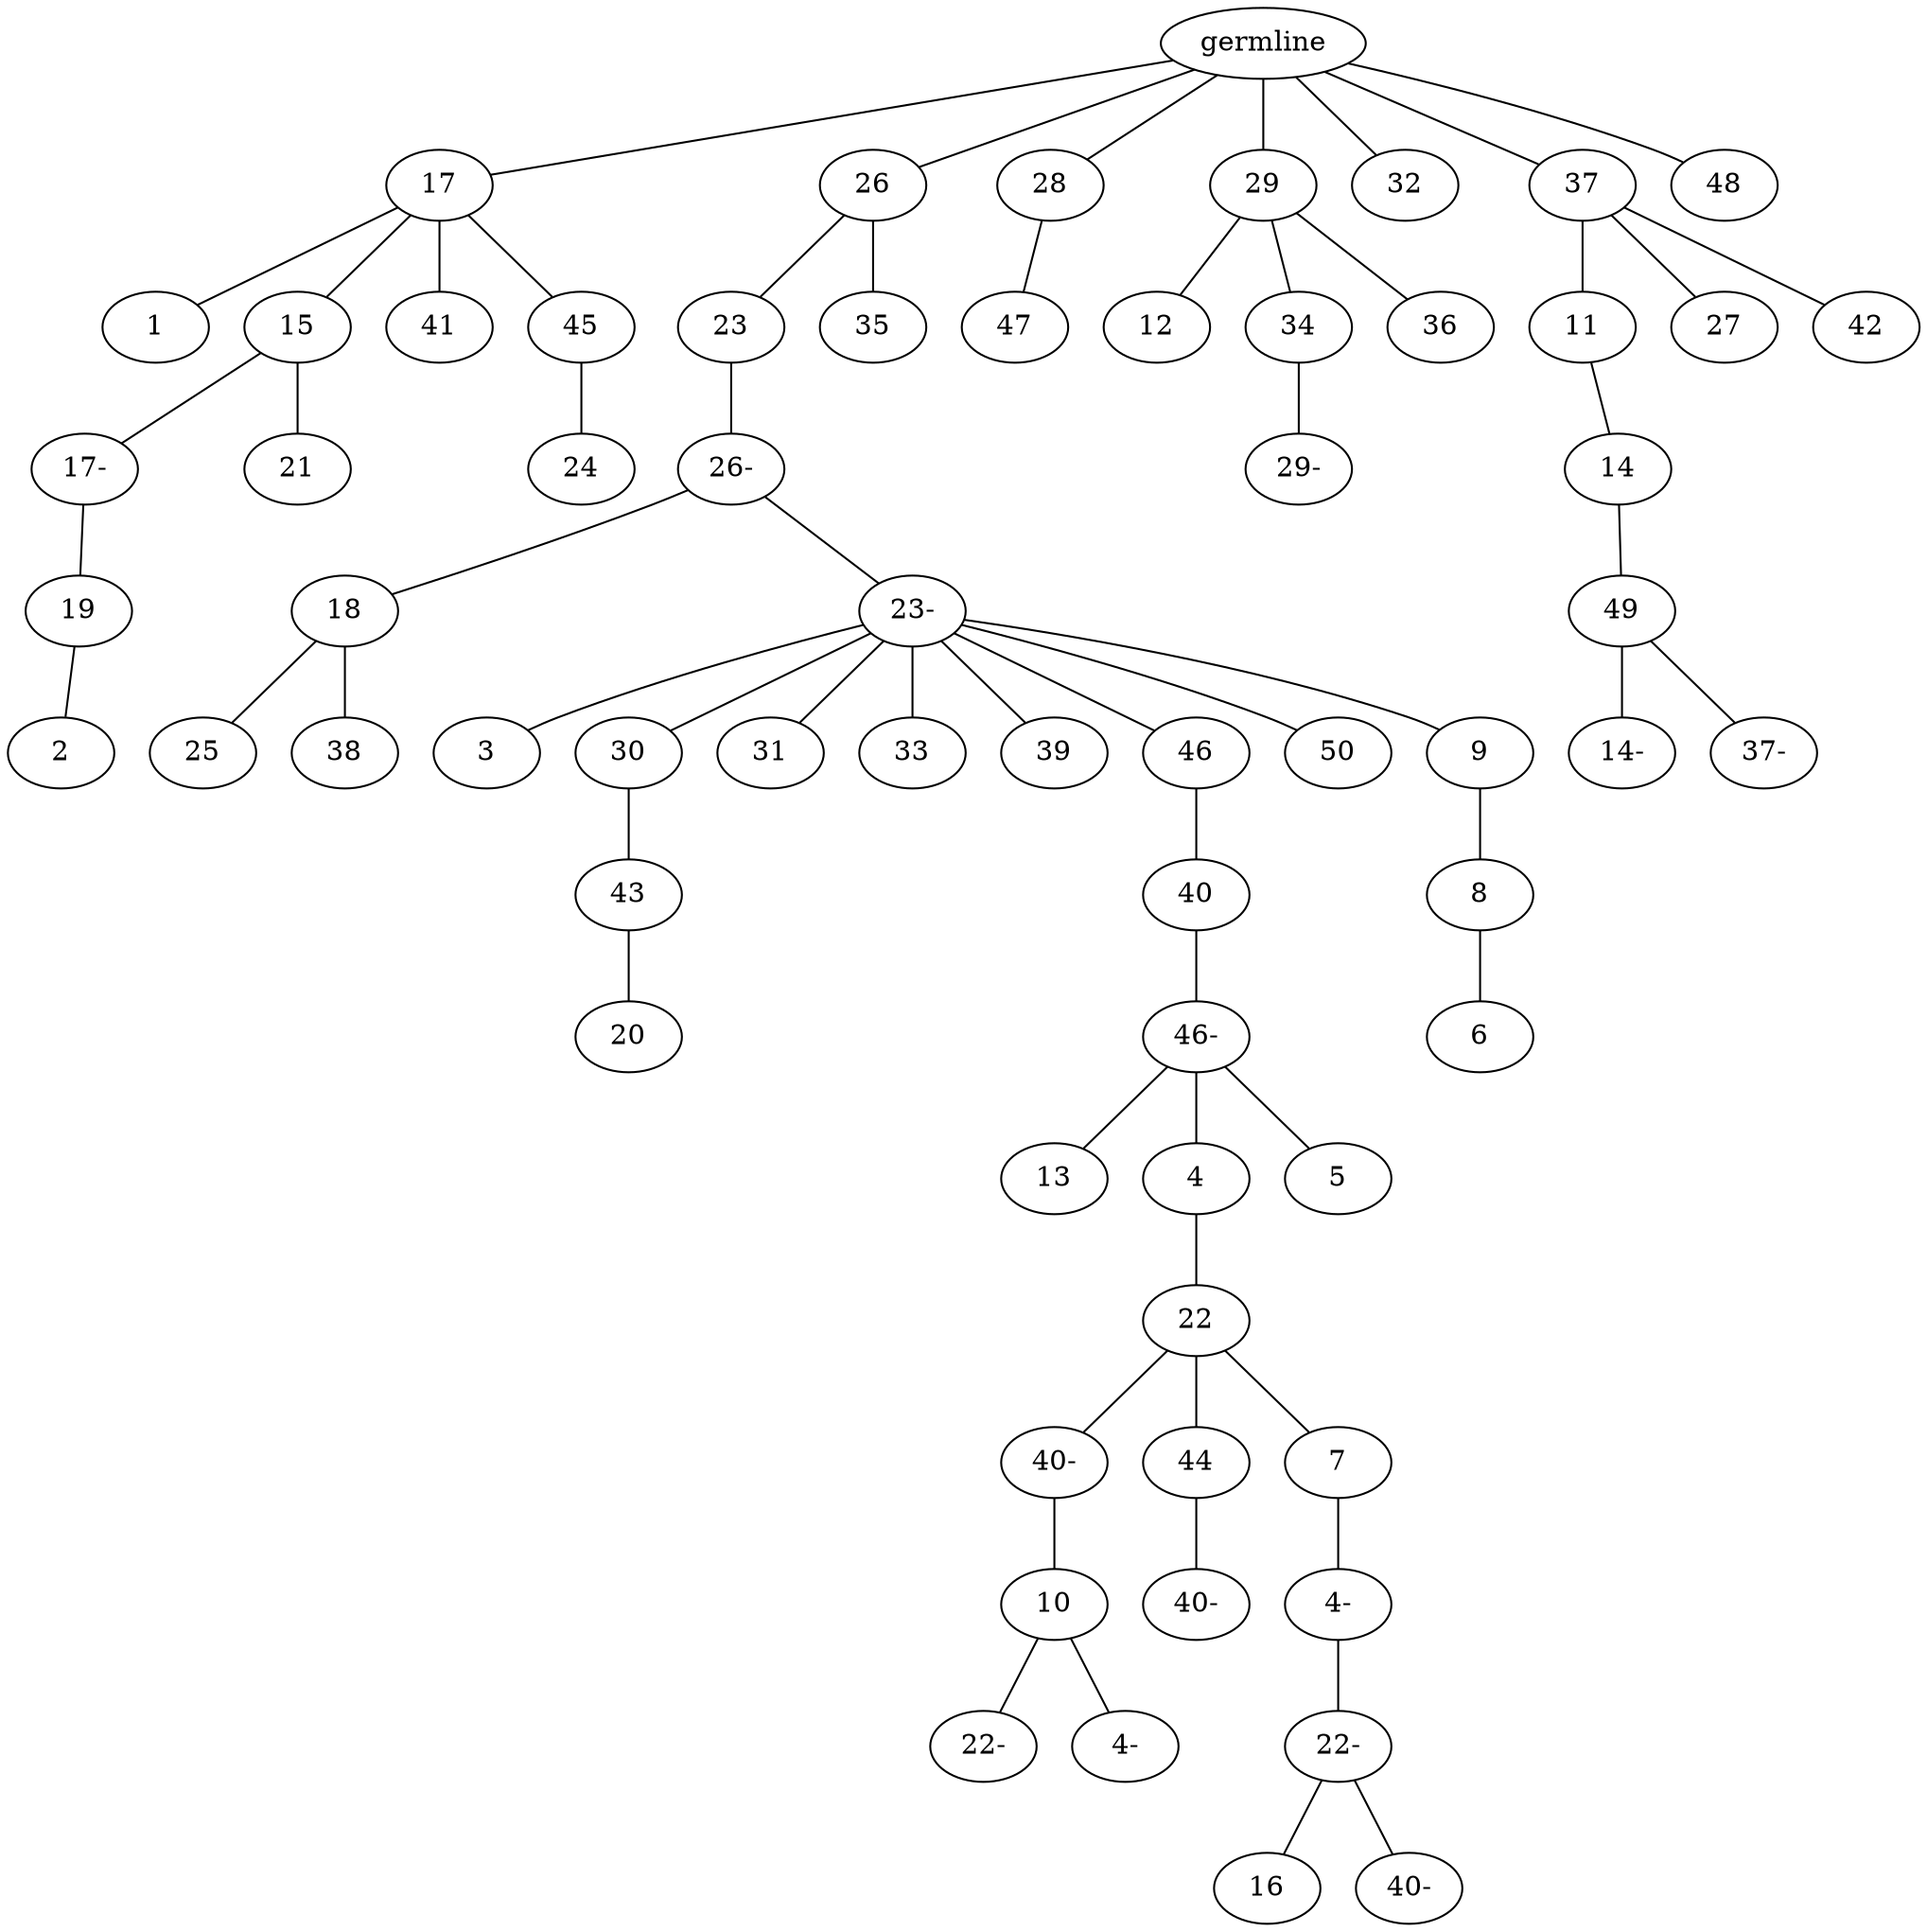 graph tree {
    "140449698248688" [label="germline"];
    "140449698928192" [label="17"];
    "140449698478544" [label="1"];
    "140449698479072" [label="15"];
    "140449698476480" [label="17-"];
    "140449698476528" [label="19"];
    "140449698478064" [label="2"];
    "140449698478880" [label="21"];
    "140449698478208" [label="41"];
    "140449698477920" [label="45"];
    "140449698478976" [label="24"];
    "140449698469440" [label="26"];
    "140449698479168" [label="23"];
    "140449698479840" [label="26-"];
    "140449698477392" [label="18"];
    "140449698541680" [label="25"];
    "140449698541824" [label="38"];
    "140449698542160" [label="23-"];
    "140449698543024" [label="3"];
    "140449698091120" [label="30"];
    "140449698091552" [label="43"];
    "140449698094288" [label="20"];
    "140449698093808" [label="31"];
    "140449698091792" [label="33"];
    "140449698094720" [label="39"];
    "140449698094336" [label="46"];
    "140449698094384" [label="40"];
    "140449698092512" [label="46-"];
    "140449698093520" [label="13"];
    "140449698093088" [label="4"];
    "140449698093664" [label="22"];
    "140449698091360" [label="40-"];
    "140449698091504" [label="10"];
    "140449698092752" [label="22-"];
    "140449698092224" [label="4-"];
    "140449698092608" [label="44"];
    "140449698094096" [label="40-"];
    "140449698092848" [label="7"];
    "140449698091456" [label="4-"];
    "140449698093904" [label="22-"];
    "140449698204976" [label="16"];
    "140449698094912" [label="40-"];
    "140449698094480" [label="5"];
    "140449698094960" [label="50"];
    "140449698094576" [label="9"];
    "140449698091312" [label="8"];
    "140449698091264" [label="6"];
    "140449698478640" [label="35"];
    "140449698469776" [label="28"];
    "140449698476768" [label="47"];
    "140449698471360" [label="29"];
    "140449698544272" [label="12"];
    "140449698545040" [label="34"];
    "140449698091408" [label="29-"];
    "140449698091888" [label="36"];
    "140449698478400" [label="32"];
    "140449698470880" [label="37"];
    "140449698478256" [label="11"];
    "140449698477632" [label="14"];
    "140449698477872" [label="49"];
    "140449698478016" [label="14-"];
    "140449698477968" [label="37-"];
    "140449698478496" [label="27"];
    "140449698478352" [label="42"];
    "140449698542352" [label="48"];
    "140449698248688" -- "140449698928192";
    "140449698248688" -- "140449698469440";
    "140449698248688" -- "140449698469776";
    "140449698248688" -- "140449698471360";
    "140449698248688" -- "140449698478400";
    "140449698248688" -- "140449698470880";
    "140449698248688" -- "140449698542352";
    "140449698928192" -- "140449698478544";
    "140449698928192" -- "140449698479072";
    "140449698928192" -- "140449698478208";
    "140449698928192" -- "140449698477920";
    "140449698479072" -- "140449698476480";
    "140449698479072" -- "140449698478880";
    "140449698476480" -- "140449698476528";
    "140449698476528" -- "140449698478064";
    "140449698477920" -- "140449698478976";
    "140449698469440" -- "140449698479168";
    "140449698469440" -- "140449698478640";
    "140449698479168" -- "140449698479840";
    "140449698479840" -- "140449698477392";
    "140449698479840" -- "140449698542160";
    "140449698477392" -- "140449698541680";
    "140449698477392" -- "140449698541824";
    "140449698542160" -- "140449698543024";
    "140449698542160" -- "140449698091120";
    "140449698542160" -- "140449698093808";
    "140449698542160" -- "140449698091792";
    "140449698542160" -- "140449698094720";
    "140449698542160" -- "140449698094336";
    "140449698542160" -- "140449698094960";
    "140449698542160" -- "140449698094576";
    "140449698091120" -- "140449698091552";
    "140449698091552" -- "140449698094288";
    "140449698094336" -- "140449698094384";
    "140449698094384" -- "140449698092512";
    "140449698092512" -- "140449698093520";
    "140449698092512" -- "140449698093088";
    "140449698092512" -- "140449698094480";
    "140449698093088" -- "140449698093664";
    "140449698093664" -- "140449698091360";
    "140449698093664" -- "140449698092608";
    "140449698093664" -- "140449698092848";
    "140449698091360" -- "140449698091504";
    "140449698091504" -- "140449698092752";
    "140449698091504" -- "140449698092224";
    "140449698092608" -- "140449698094096";
    "140449698092848" -- "140449698091456";
    "140449698091456" -- "140449698093904";
    "140449698093904" -- "140449698204976";
    "140449698093904" -- "140449698094912";
    "140449698094576" -- "140449698091312";
    "140449698091312" -- "140449698091264";
    "140449698469776" -- "140449698476768";
    "140449698471360" -- "140449698544272";
    "140449698471360" -- "140449698545040";
    "140449698471360" -- "140449698091888";
    "140449698545040" -- "140449698091408";
    "140449698470880" -- "140449698478256";
    "140449698470880" -- "140449698478496";
    "140449698470880" -- "140449698478352";
    "140449698478256" -- "140449698477632";
    "140449698477632" -- "140449698477872";
    "140449698477872" -- "140449698478016";
    "140449698477872" -- "140449698477968";
}
